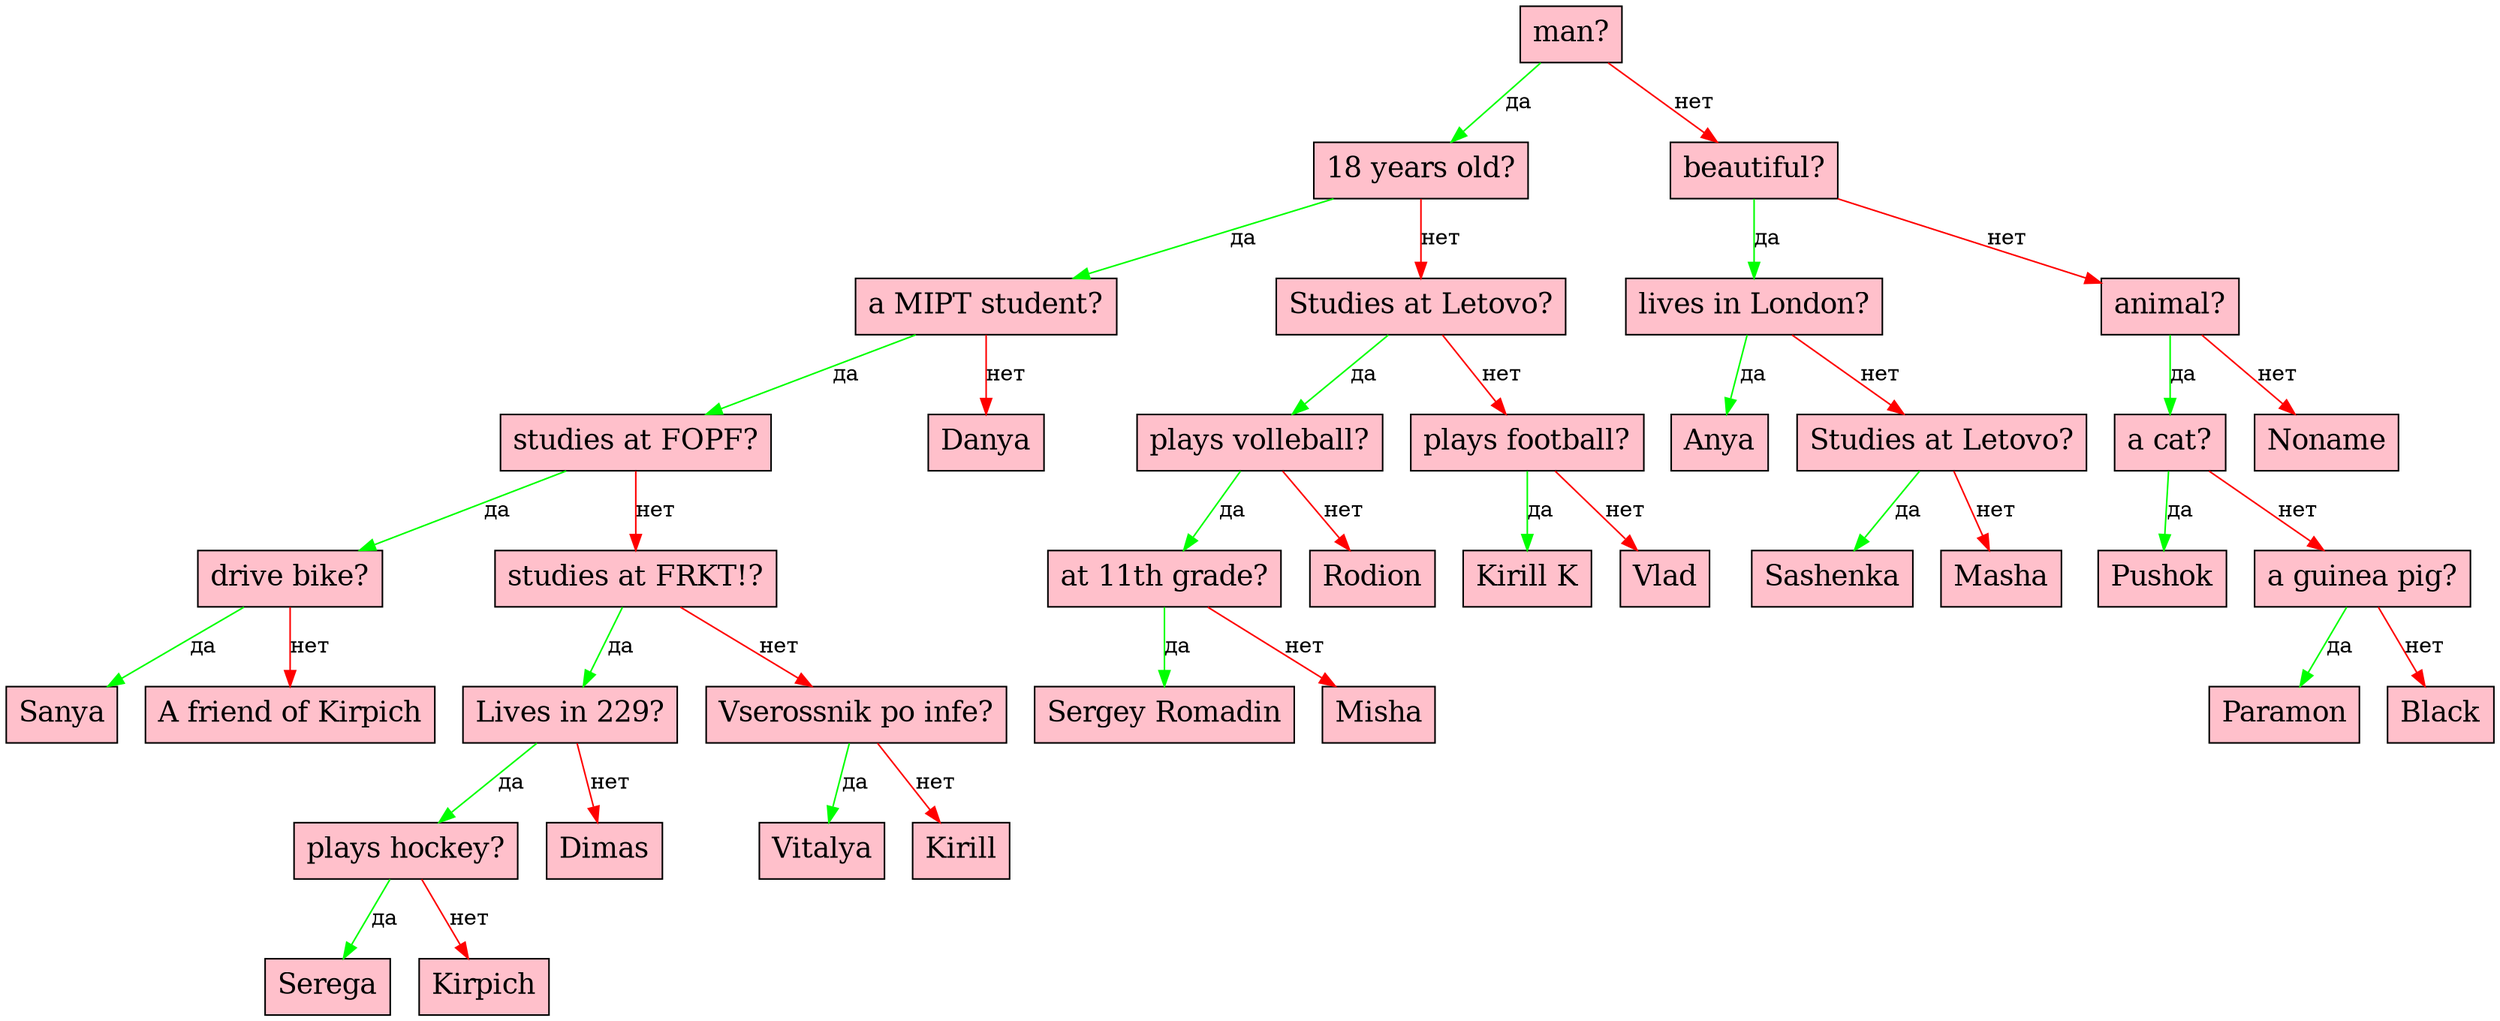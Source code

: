digraph G{
    rankdir = TB;
    node[ colour = black, shape = rectangle, fontsize = 18 ];
    edge[ colour = black ];
    node1 [shape = rectangle, style = filled, fillcolor = pink, label = "man?"];
    node2 [shape = rectangle, style = filled, fillcolor = pink, label = "18 years old?"];
    node3 [shape = rectangle, style = filled, fillcolor = pink, label = "a MIPT student?"];
    node4 [shape = rectangle, style = filled, fillcolor = pink, label = "studies at FOPF?"];
    node5 [shape = rectangle, style = filled, fillcolor = pink, label = "drive bike?"];
    node6 [shape = rectangle, style = filled, fillcolor = pink, label = "Sanya"];
    node7 [shape = rectangle, style = filled, fillcolor = pink, label = "A friend of Kirpich"];
    node8 [shape = rectangle, style = filled, fillcolor = pink, label = "studies at FRKT!?"];
    node9 [shape = rectangle, style = filled, fillcolor = pink, label = "Lives in 229?"];
    node10 [shape = rectangle, style = filled, fillcolor = pink, label = "plays hockey?"];
    node11 [shape = rectangle, style = filled, fillcolor = pink, label = "Serega"];
    node12 [shape = rectangle, style = filled, fillcolor = pink, label = "Kirpich"];
    node13 [shape = rectangle, style = filled, fillcolor = pink, label = "Dimas"];
    node14 [shape = rectangle, style = filled, fillcolor = pink, label = "Vserossnik po infe?"];
    node15 [shape = rectangle, style = filled, fillcolor = pink, label = "Vitalya"];
    node16 [shape = rectangle, style = filled, fillcolor = pink, label = "Kirill"];
    node17 [shape = rectangle, style = filled, fillcolor = pink, label = "Danya"];
    node18 [shape = rectangle, style = filled, fillcolor = pink, label = "Studies at Letovo?"];
    node19 [shape = rectangle, style = filled, fillcolor = pink, label = "plays volleball?"];
    node20 [shape = rectangle, style = filled, fillcolor = pink, label = "at 11th grade?"];
    node21 [shape = rectangle, style = filled, fillcolor = pink, label = "Sergey Romadin"];
    node22 [shape = rectangle, style = filled, fillcolor = pink, label = "Misha"];
    node23 [shape = rectangle, style = filled, fillcolor = pink, label = "Rodion"];
    node24 [shape = rectangle, style = filled, fillcolor = pink, label = "plays football?"];
    node25 [shape = rectangle, style = filled, fillcolor = pink, label = "Kirill K"];
    node26 [shape = rectangle, style = filled, fillcolor = pink, label = "Vlad"];
    node27 [shape = rectangle, style = filled, fillcolor = pink, label = "beautiful?"];
    node28 [shape = rectangle, style = filled, fillcolor = pink, label = "lives in London?"];
    node29 [shape = rectangle, style = filled, fillcolor = pink, label = "Anya"];
    node30 [shape = rectangle, style = filled, fillcolor = pink, label = "Studies at Letovo?"];
    node31 [shape = rectangle, style = filled, fillcolor = pink, label = "Sashenka"];
    node32 [shape = rectangle, style = filled, fillcolor = pink, label = "Masha"];
    node33 [shape = rectangle, style = filled, fillcolor = pink, label = "animal?"];
    node34 [shape = rectangle, style = filled, fillcolor = pink, label = "a cat?"];
    node35 [shape = rectangle, style = filled, fillcolor = pink, label = "Pushok"];
    node36 [shape = rectangle, style = filled, fillcolor = pink, label = "a guinea pig?"];
    node37 [shape = rectangle, style = filled, fillcolor = pink, label = "Paramon"];
    node38 [shape = rectangle, style = filled, fillcolor = pink, label = "Black"];
    node39 [shape = rectangle, style = filled, fillcolor = pink, label = "Noname"];
    node1 -> node2 [label = "да", color = green];
    node2 -> node3 [label = "да", color = green];
    node3 -> node4 [label = "да", color = green];
    node4 -> node5 [label = "да", color = green];
    node5 -> node6 [label = "да", color = green];
    node5 -> node7 [label = "нет", color = red];
    node8 -> node9 [label = "да", color = green];
    node9 -> node10 [label = "да", color = green];
    node10 -> node11 [label = "да", color = green];
    node10 -> node12 [label = "нет", color = red];
    node9 -> node13 [label = "нет", color = red];
    node14 -> node15 [label = "да", color = green];
    node14 -> node16 [label = "нет", color = red];
    node8 -> node14 [label = "нет", color = red];
    node4 -> node8 [label = "нет", color = red];
    node3 -> node17 [label = "нет", color = red];
    node18 -> node19 [label = "да", color = green];
    node19 -> node20 [label = "да", color = green];
    node20 -> node21 [label = "да", color = green];
    node20 -> node22 [label = "нет", color = red];
    node19 -> node23 [label = "нет", color = red];
    node24 -> node25 [label = "да", color = green];
    node24 -> node26 [label = "нет", color = red];
    node18 -> node24 [label = "нет", color = red];
    node2 -> node18 [label = "нет", color = red];
    node27 -> node28 [label = "да", color = green];
    node28 -> node29 [label = "да", color = green];
    node30 -> node31 [label = "да", color = green];
    node30 -> node32 [label = "нет", color = red];
    node28 -> node30 [label = "нет", color = red];
    node33 -> node34 [label = "да", color = green];
    node34 -> node35 [label = "да", color = green];
    node36 -> node37 [label = "да", color = green];
    node36 -> node38 [label = "нет", color = red];
    node34 -> node36 [label = "нет", color = red];
    node33 -> node39 [label = "нет", color = red];
    node27 -> node33 [label = "нет", color = red];
    node1 -> node27 [label = "нет", color = red];
}
